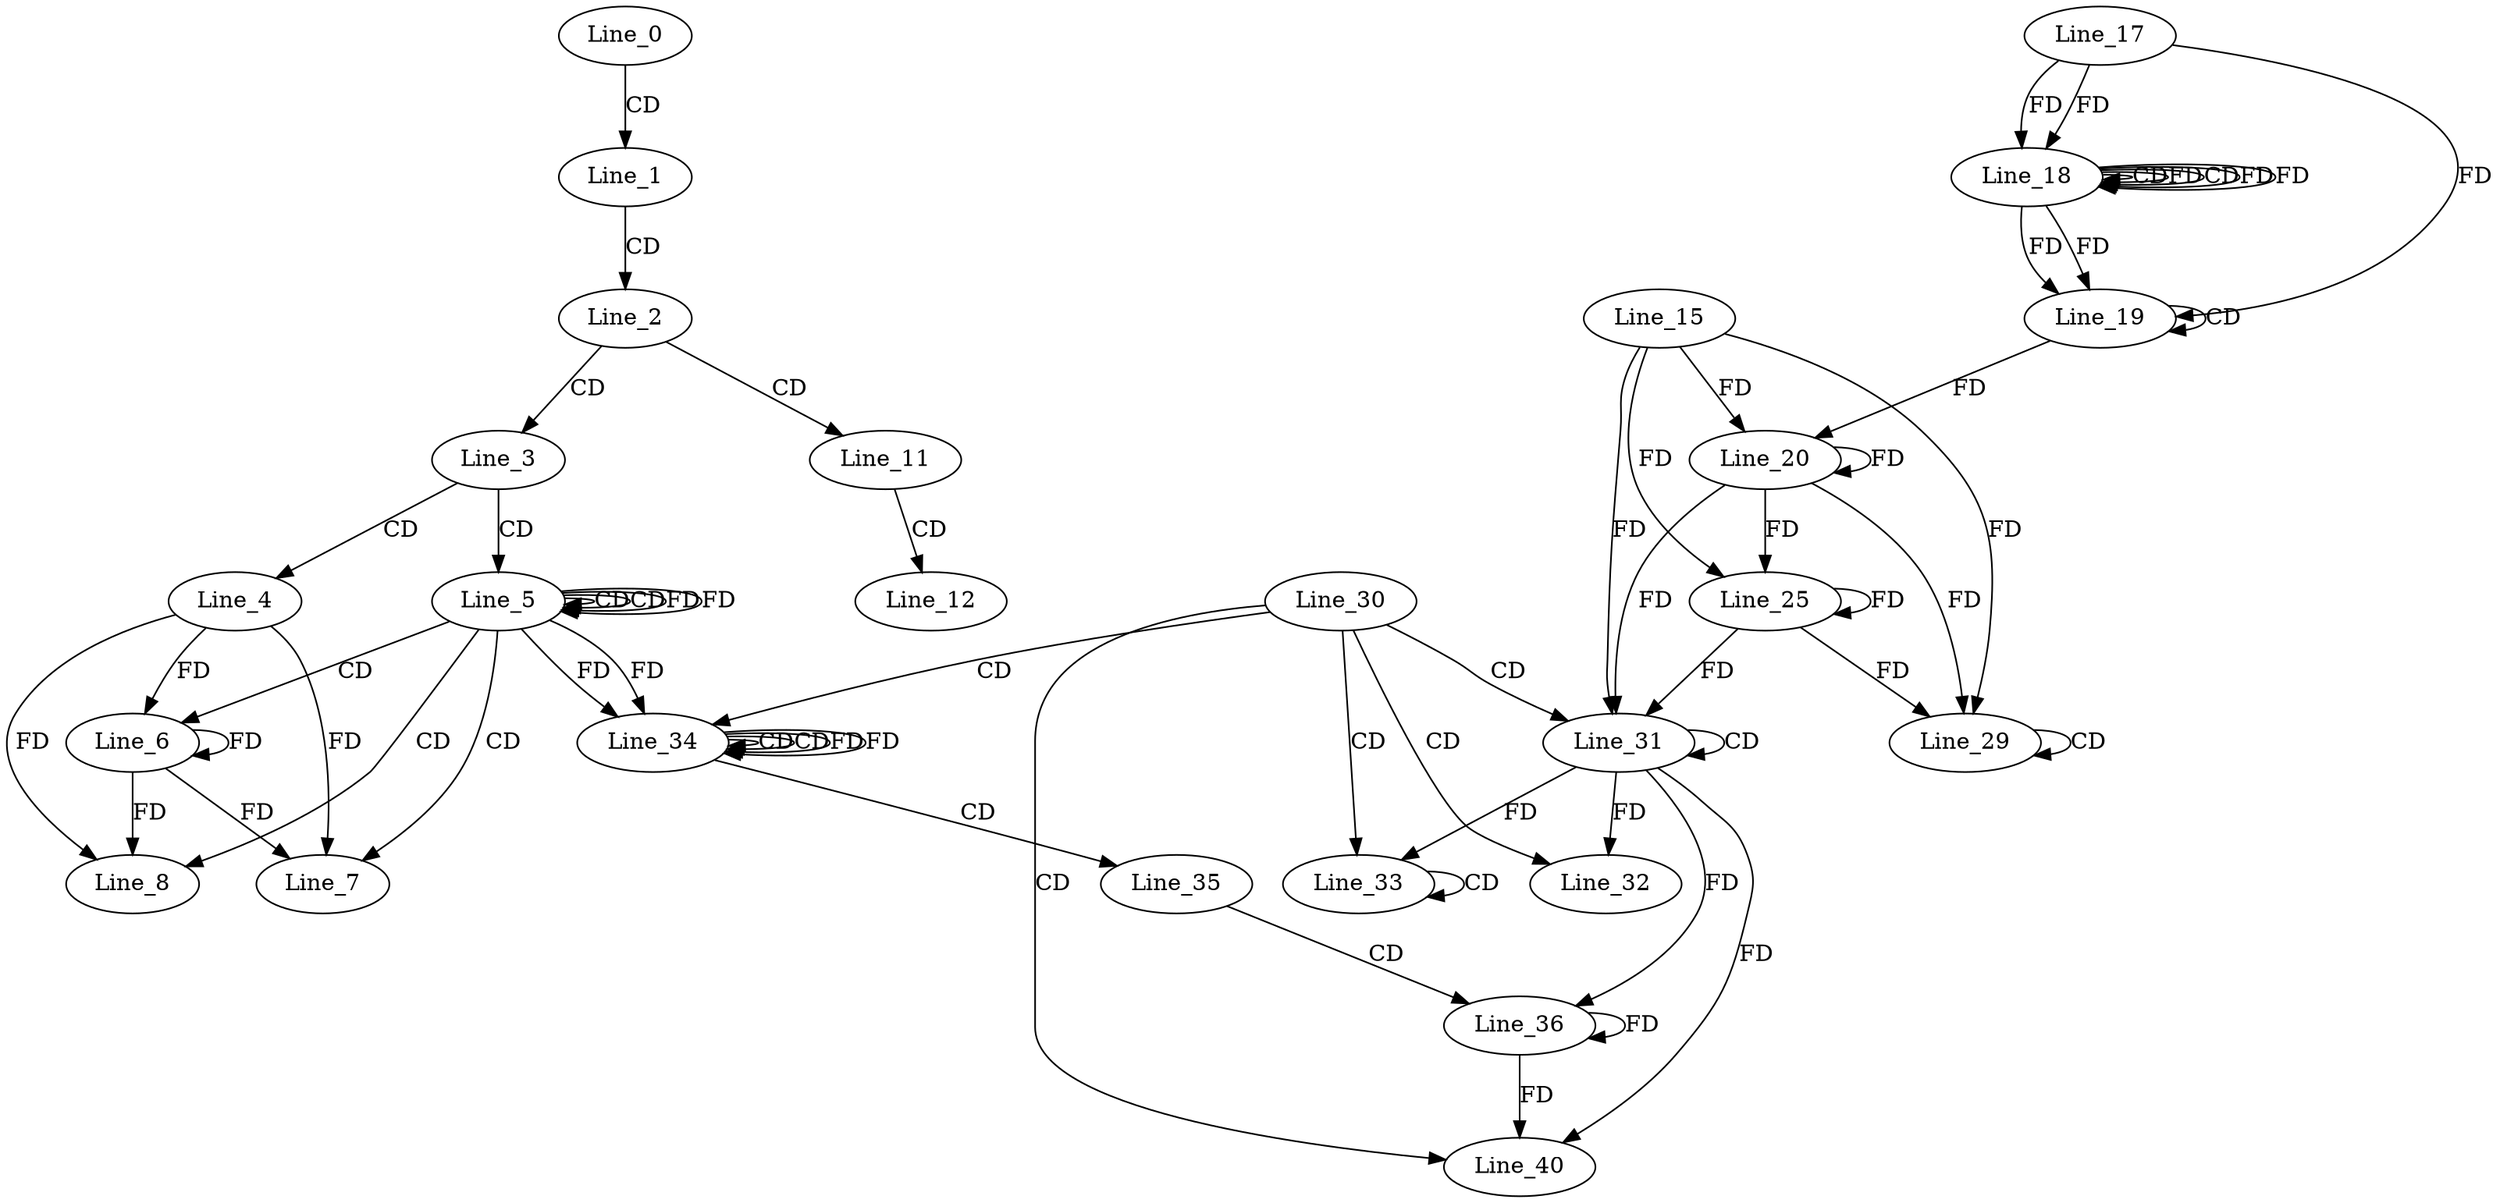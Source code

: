 digraph G {
  Line_0;
  Line_1;
  Line_2;
  Line_3;
  Line_4;
  Line_5;
  Line_5;
  Line_5;
  Line_6;
  Line_6;
  Line_7;
  Line_8;
  Line_11;
  Line_12;
  Line_18;
  Line_18;
  Line_17;
  Line_18;
  Line_19;
  Line_19;
  Line_15;
  Line_20;
  Line_20;
  Line_25;
  Line_29;
  Line_29;
  Line_30;
  Line_31;
  Line_31;
  Line_32;
  Line_33;
  Line_33;
  Line_34;
  Line_34;
  Line_34;
  Line_35;
  Line_36;
  Line_40;
  Line_0 -> Line_1 [ label="CD" ];
  Line_1 -> Line_2 [ label="CD" ];
  Line_2 -> Line_3 [ label="CD" ];
  Line_3 -> Line_4 [ label="CD" ];
  Line_3 -> Line_5 [ label="CD" ];
  Line_5 -> Line_5 [ label="CD" ];
  Line_5 -> Line_5 [ label="CD" ];
  Line_5 -> Line_5 [ label="FD" ];
  Line_5 -> Line_6 [ label="CD" ];
  Line_6 -> Line_6 [ label="FD" ];
  Line_4 -> Line_6 [ label="FD" ];
  Line_5 -> Line_7 [ label="CD" ];
  Line_6 -> Line_7 [ label="FD" ];
  Line_4 -> Line_7 [ label="FD" ];
  Line_5 -> Line_8 [ label="CD" ];
  Line_6 -> Line_8 [ label="FD" ];
  Line_4 -> Line_8 [ label="FD" ];
  Line_2 -> Line_11 [ label="CD" ];
  Line_11 -> Line_12 [ label="CD" ];
  Line_18 -> Line_18 [ label="CD" ];
  Line_17 -> Line_18 [ label="FD" ];
  Line_18 -> Line_18 [ label="FD" ];
  Line_18 -> Line_18 [ label="CD" ];
  Line_17 -> Line_18 [ label="FD" ];
  Line_18 -> Line_18 [ label="FD" ];
  Line_18 -> Line_18 [ label="FD" ];
  Line_19 -> Line_19 [ label="CD" ];
  Line_17 -> Line_19 [ label="FD" ];
  Line_18 -> Line_19 [ label="FD" ];
  Line_18 -> Line_19 [ label="FD" ];
  Line_15 -> Line_20 [ label="FD" ];
  Line_20 -> Line_20 [ label="FD" ];
  Line_19 -> Line_20 [ label="FD" ];
  Line_15 -> Line_25 [ label="FD" ];
  Line_20 -> Line_25 [ label="FD" ];
  Line_25 -> Line_25 [ label="FD" ];
  Line_15 -> Line_29 [ label="FD" ];
  Line_20 -> Line_29 [ label="FD" ];
  Line_25 -> Line_29 [ label="FD" ];
  Line_29 -> Line_29 [ label="CD" ];
  Line_30 -> Line_31 [ label="CD" ];
  Line_31 -> Line_31 [ label="CD" ];
  Line_15 -> Line_31 [ label="FD" ];
  Line_20 -> Line_31 [ label="FD" ];
  Line_25 -> Line_31 [ label="FD" ];
  Line_30 -> Line_32 [ label="CD" ];
  Line_31 -> Line_32 [ label="FD" ];
  Line_30 -> Line_33 [ label="CD" ];
  Line_33 -> Line_33 [ label="CD" ];
  Line_31 -> Line_33 [ label="FD" ];
  Line_30 -> Line_34 [ label="CD" ];
  Line_34 -> Line_34 [ label="CD" ];
  Line_5 -> Line_34 [ label="FD" ];
  Line_34 -> Line_34 [ label="CD" ];
  Line_34 -> Line_34 [ label="FD" ];
  Line_5 -> Line_34 [ label="FD" ];
  Line_34 -> Line_35 [ label="CD" ];
  Line_35 -> Line_36 [ label="CD" ];
  Line_36 -> Line_36 [ label="FD" ];
  Line_31 -> Line_36 [ label="FD" ];
  Line_30 -> Line_40 [ label="CD" ];
  Line_36 -> Line_40 [ label="FD" ];
  Line_31 -> Line_40 [ label="FD" ];
  Line_5 -> Line_5 [ label="FD" ];
  Line_34 -> Line_34 [ label="FD" ];
}
